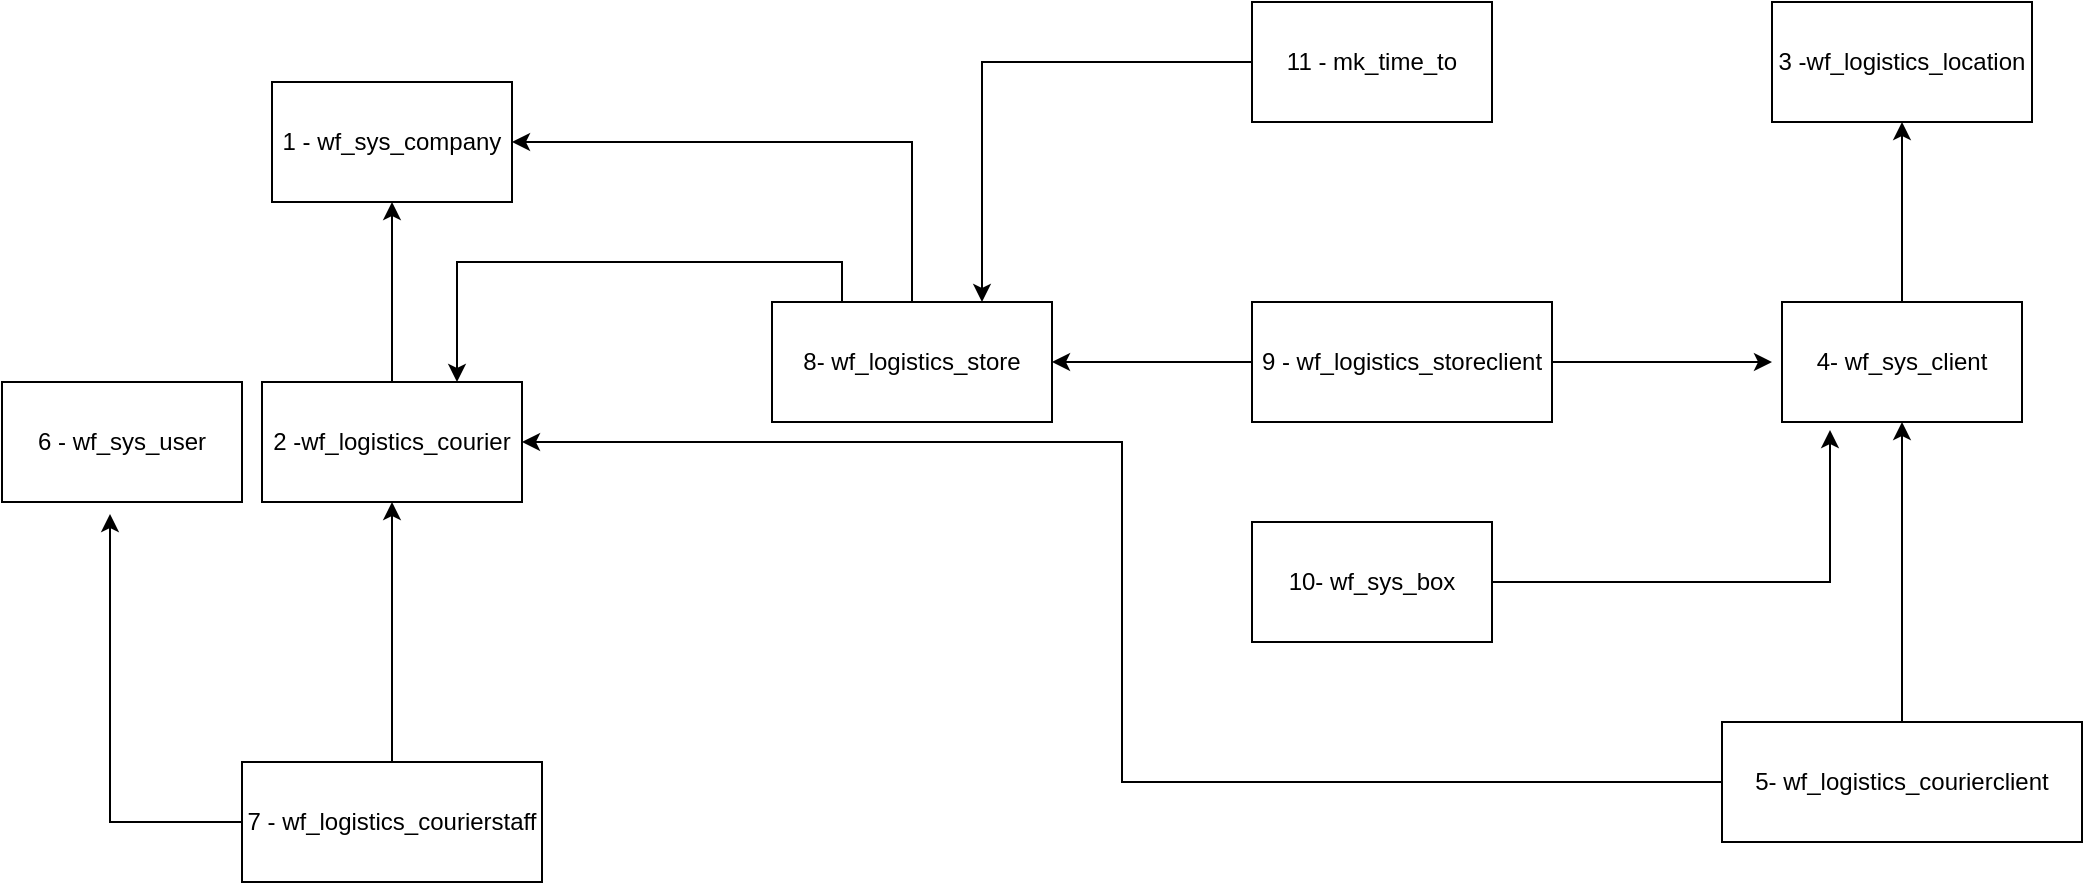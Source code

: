 <mxfile version="13.5.1" type="github"><diagram name="Page-1" id="5f0bae14-7c28-e335-631c-24af17079c00"><mxGraphModel dx="2522" dy="1612" grid="1" gridSize="10" guides="1" tooltips="1" connect="1" arrows="1" fold="1" page="1" pageScale="1" pageWidth="1100" pageHeight="850" background="#ffffff" math="0" shadow="0"><root><mxCell id="0"/><mxCell id="1" parent="0"/><mxCell id="MhVgNtx7JHVjsM25uJM6-36" value="" style="group" vertex="1" connectable="0" parent="1"><mxGeometry x="-1065" y="-700" width="1040" height="440" as="geometry"/></mxCell><mxCell id="MhVgNtx7JHVjsM25uJM6-4" value="1 - wf_sys_company" style="rounded=0;whiteSpace=wrap;html=1;" vertex="1" parent="MhVgNtx7JHVjsM25uJM6-36"><mxGeometry x="135" y="40" width="120" height="60" as="geometry"/></mxCell><mxCell id="MhVgNtx7JHVjsM25uJM6-7" style="edgeStyle=orthogonalEdgeStyle;rounded=0;orthogonalLoop=1;jettySize=auto;html=1;entryX=0.5;entryY=1;entryDx=0;entryDy=0;" edge="1" parent="MhVgNtx7JHVjsM25uJM6-36" source="MhVgNtx7JHVjsM25uJM6-6" target="MhVgNtx7JHVjsM25uJM6-4"><mxGeometry relative="1" as="geometry"/></mxCell><mxCell id="MhVgNtx7JHVjsM25uJM6-6" value="2 -wf_logistics_courier" style="rounded=0;whiteSpace=wrap;html=1;" vertex="1" parent="MhVgNtx7JHVjsM25uJM6-36"><mxGeometry x="130" y="190" width="130" height="60" as="geometry"/></mxCell><mxCell id="MhVgNtx7JHVjsM25uJM6-8" value="3 -wf_logistics_location" style="rounded=0;whiteSpace=wrap;html=1;" vertex="1" parent="MhVgNtx7JHVjsM25uJM6-36"><mxGeometry x="885" width="130" height="60" as="geometry"/></mxCell><mxCell id="MhVgNtx7JHVjsM25uJM6-10" style="edgeStyle=orthogonalEdgeStyle;rounded=0;orthogonalLoop=1;jettySize=auto;html=1;entryX=0.5;entryY=1;entryDx=0;entryDy=0;" edge="1" parent="MhVgNtx7JHVjsM25uJM6-36" source="MhVgNtx7JHVjsM25uJM6-9" target="MhVgNtx7JHVjsM25uJM6-8"><mxGeometry relative="1" as="geometry"/></mxCell><mxCell id="MhVgNtx7JHVjsM25uJM6-9" value="4- wf_sys_client" style="rounded=0;whiteSpace=wrap;html=1;" vertex="1" parent="MhVgNtx7JHVjsM25uJM6-36"><mxGeometry x="890" y="150" width="120" height="60" as="geometry"/></mxCell><mxCell id="MhVgNtx7JHVjsM25uJM6-11" value="6 - wf_sys_user" style="rounded=0;whiteSpace=wrap;html=1;" vertex="1" parent="MhVgNtx7JHVjsM25uJM6-36"><mxGeometry y="190" width="120" height="60" as="geometry"/></mxCell><mxCell id="MhVgNtx7JHVjsM25uJM6-15" style="edgeStyle=orthogonalEdgeStyle;rounded=0;orthogonalLoop=1;jettySize=auto;html=1;entryX=0.5;entryY=1;entryDx=0;entryDy=0;" edge="1" parent="MhVgNtx7JHVjsM25uJM6-36" source="MhVgNtx7JHVjsM25uJM6-12" target="MhVgNtx7JHVjsM25uJM6-6"><mxGeometry relative="1" as="geometry"/></mxCell><mxCell id="MhVgNtx7JHVjsM25uJM6-23" style="edgeStyle=orthogonalEdgeStyle;rounded=0;orthogonalLoop=1;jettySize=auto;html=1;entryX=0.45;entryY=1.1;entryDx=0;entryDy=0;entryPerimeter=0;" edge="1" parent="MhVgNtx7JHVjsM25uJM6-36" source="MhVgNtx7JHVjsM25uJM6-12" target="MhVgNtx7JHVjsM25uJM6-11"><mxGeometry relative="1" as="geometry"><Array as="points"><mxPoint x="54" y="410"/></Array></mxGeometry></mxCell><mxCell id="MhVgNtx7JHVjsM25uJM6-12" value="7 - wf_logistics_courierstaff" style="rounded=0;whiteSpace=wrap;html=1;" vertex="1" parent="MhVgNtx7JHVjsM25uJM6-36"><mxGeometry x="120" y="380" width="150" height="60" as="geometry"/></mxCell><mxCell id="MhVgNtx7JHVjsM25uJM6-21" style="edgeStyle=orthogonalEdgeStyle;rounded=0;orthogonalLoop=1;jettySize=auto;html=1;entryX=1;entryY=0.5;entryDx=0;entryDy=0;" edge="1" parent="MhVgNtx7JHVjsM25uJM6-36" source="MhVgNtx7JHVjsM25uJM6-16" target="MhVgNtx7JHVjsM25uJM6-6"><mxGeometry relative="1" as="geometry"/></mxCell><mxCell id="MhVgNtx7JHVjsM25uJM6-22" style="edgeStyle=orthogonalEdgeStyle;rounded=0;orthogonalLoop=1;jettySize=auto;html=1;entryX=0.5;entryY=1;entryDx=0;entryDy=0;" edge="1" parent="MhVgNtx7JHVjsM25uJM6-36" source="MhVgNtx7JHVjsM25uJM6-16" target="MhVgNtx7JHVjsM25uJM6-9"><mxGeometry relative="1" as="geometry"/></mxCell><mxCell id="MhVgNtx7JHVjsM25uJM6-16" value="5- wf_logistics_courierclient" style="rounded=0;whiteSpace=wrap;html=1;" vertex="1" parent="MhVgNtx7JHVjsM25uJM6-36"><mxGeometry x="860" y="360" width="180" height="60" as="geometry"/></mxCell><mxCell id="MhVgNtx7JHVjsM25uJM6-25" style="edgeStyle=orthogonalEdgeStyle;rounded=0;orthogonalLoop=1;jettySize=auto;html=1;entryX=1;entryY=0.5;entryDx=0;entryDy=0;exitX=0.5;exitY=0;exitDx=0;exitDy=0;" edge="1" parent="MhVgNtx7JHVjsM25uJM6-36" source="MhVgNtx7JHVjsM25uJM6-24" target="MhVgNtx7JHVjsM25uJM6-4"><mxGeometry relative="1" as="geometry"/></mxCell><mxCell id="MhVgNtx7JHVjsM25uJM6-26" style="edgeStyle=orthogonalEdgeStyle;rounded=0;orthogonalLoop=1;jettySize=auto;html=1;exitX=0.25;exitY=0;exitDx=0;exitDy=0;entryX=0.75;entryY=0;entryDx=0;entryDy=0;" edge="1" parent="MhVgNtx7JHVjsM25uJM6-36" source="MhVgNtx7JHVjsM25uJM6-24" target="MhVgNtx7JHVjsM25uJM6-6"><mxGeometry relative="1" as="geometry"/></mxCell><mxCell id="MhVgNtx7JHVjsM25uJM6-24" value="8- wf_logistics_store" style="rounded=0;whiteSpace=wrap;html=1;" vertex="1" parent="MhVgNtx7JHVjsM25uJM6-36"><mxGeometry x="385" y="150" width="140" height="60" as="geometry"/></mxCell><mxCell id="MhVgNtx7JHVjsM25uJM6-29" style="edgeStyle=orthogonalEdgeStyle;rounded=0;orthogonalLoop=1;jettySize=auto;html=1;entryX=1;entryY=0.5;entryDx=0;entryDy=0;" edge="1" parent="MhVgNtx7JHVjsM25uJM6-36" source="MhVgNtx7JHVjsM25uJM6-28" target="MhVgNtx7JHVjsM25uJM6-24"><mxGeometry relative="1" as="geometry"/></mxCell><mxCell id="MhVgNtx7JHVjsM25uJM6-30" style="edgeStyle=orthogonalEdgeStyle;rounded=0;orthogonalLoop=1;jettySize=auto;html=1;" edge="1" parent="MhVgNtx7JHVjsM25uJM6-36" source="MhVgNtx7JHVjsM25uJM6-28"><mxGeometry relative="1" as="geometry"><mxPoint x="885" y="180" as="targetPoint"/></mxGeometry></mxCell><mxCell id="MhVgNtx7JHVjsM25uJM6-28" value="9 - wf_logistics_storeclient" style="rounded=0;whiteSpace=wrap;html=1;" vertex="1" parent="MhVgNtx7JHVjsM25uJM6-36"><mxGeometry x="625" y="150" width="150" height="60" as="geometry"/></mxCell><mxCell id="MhVgNtx7JHVjsM25uJM6-32" style="edgeStyle=orthogonalEdgeStyle;rounded=0;orthogonalLoop=1;jettySize=auto;html=1;entryX=0.2;entryY=1.067;entryDx=0;entryDy=0;entryPerimeter=0;" edge="1" parent="MhVgNtx7JHVjsM25uJM6-36" source="MhVgNtx7JHVjsM25uJM6-31" target="MhVgNtx7JHVjsM25uJM6-9"><mxGeometry relative="1" as="geometry"/></mxCell><mxCell id="MhVgNtx7JHVjsM25uJM6-31" value="10- wf_sys_box" style="rounded=0;whiteSpace=wrap;html=1;" vertex="1" parent="MhVgNtx7JHVjsM25uJM6-36"><mxGeometry x="625" y="260" width="120" height="60" as="geometry"/></mxCell><mxCell id="MhVgNtx7JHVjsM25uJM6-34" style="edgeStyle=orthogonalEdgeStyle;rounded=0;orthogonalLoop=1;jettySize=auto;html=1;entryX=0.75;entryY=0;entryDx=0;entryDy=0;" edge="1" parent="MhVgNtx7JHVjsM25uJM6-36" source="MhVgNtx7JHVjsM25uJM6-33" target="MhVgNtx7JHVjsM25uJM6-24"><mxGeometry relative="1" as="geometry"/></mxCell><mxCell id="MhVgNtx7JHVjsM25uJM6-33" value="11 - mk_time_to" style="rounded=0;whiteSpace=wrap;html=1;" vertex="1" parent="MhVgNtx7JHVjsM25uJM6-36"><mxGeometry x="625" width="120" height="60" as="geometry"/></mxCell></root></mxGraphModel></diagram></mxfile>